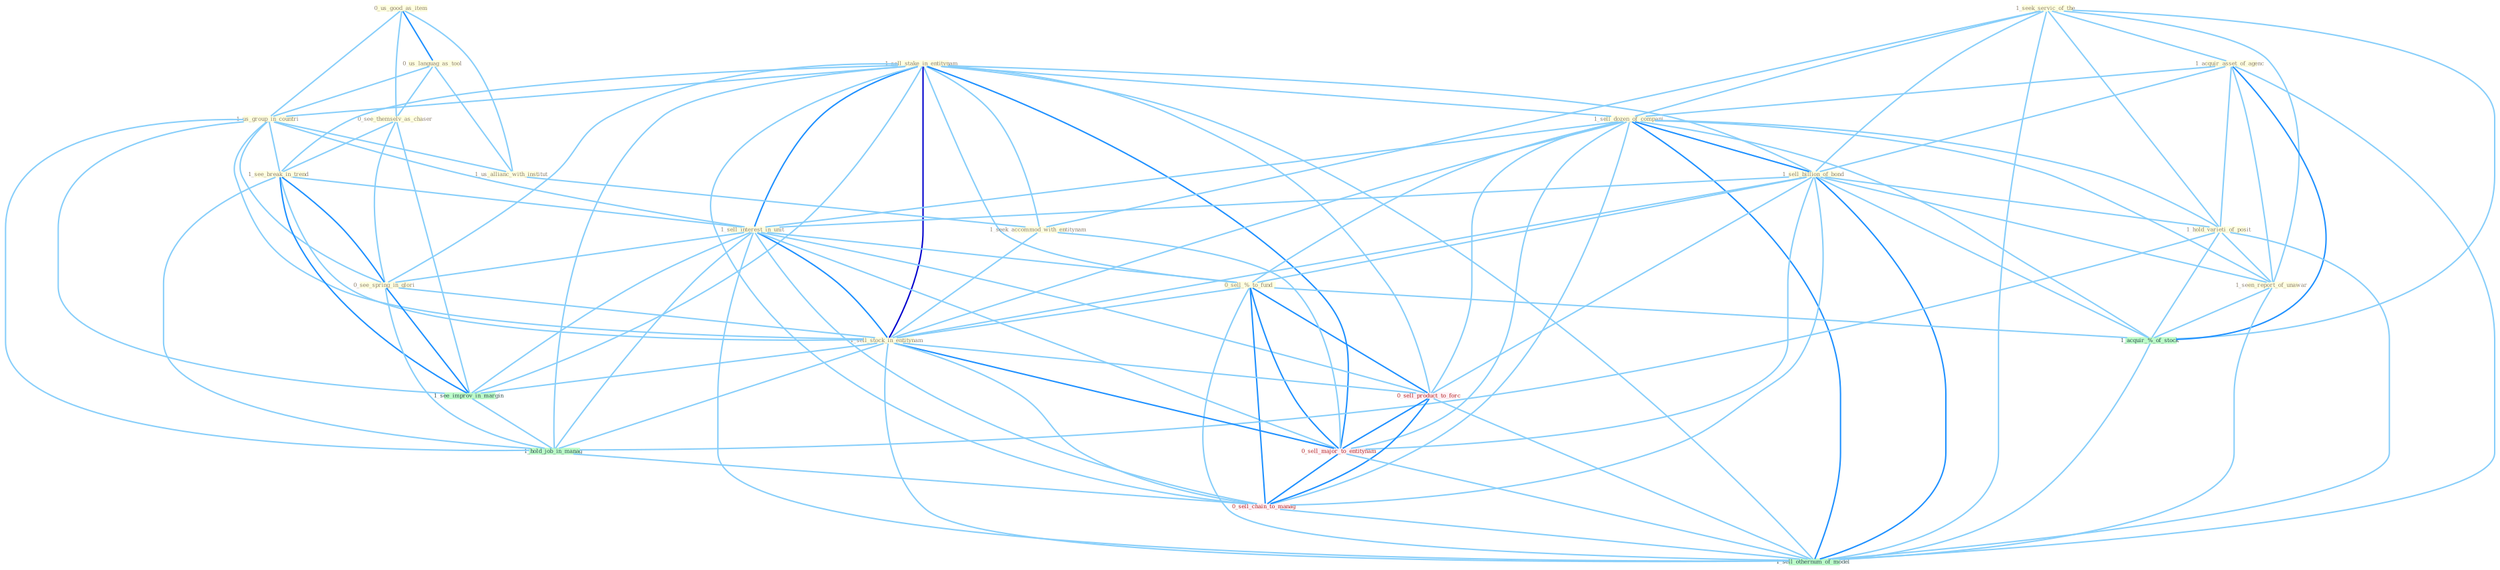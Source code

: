 Graph G{ 
    node
    [shape=polygon,style=filled,width=.5,height=.06,color="#BDFCC9",fixedsize=true,fontsize=4,
    fontcolor="#2f4f4f"];
    {node
    [color="#ffffe0", fontcolor="#8b7d6b"] "0_us_good_as_item " "1_sell_stake_in_entitynam " "0_us_languag_as_tool " "1_seek_servic_of_the " "1_acquir_asset_of_agenc " "0_see_themselv_as_chaser " "1_sell_dozen_of_compani " "1_sell_billion_of_bond " "1_us_group_in_countri " "1_see_break_in_trend " "1_us_allianc_with_institut " "1_sell_interest_in_unit " "0_sell_%_to_fund " "1_hold_varieti_of_posit " "1_seek_accommod_with_entitynam " "0_see_spring_in_glori " "1_seen_report_of_unawar " "1_sell_stock_in_entitynam "}
{node [color="#fff0f5", fontcolor="#b22222"] "0_sell_product_to_forc " "0_sell_major_to_entitynam " "0_sell_chain_to_manag "}
edge [color="#B0E2FF"];

	"0_us_good_as_item " -- "0_us_languag_as_tool " [w="2", color="#1e90ff" , len=0.8];
	"0_us_good_as_item " -- "0_see_themselv_as_chaser " [w="1", color="#87cefa" ];
	"0_us_good_as_item " -- "1_us_group_in_countri " [w="1", color="#87cefa" ];
	"0_us_good_as_item " -- "1_us_allianc_with_institut " [w="1", color="#87cefa" ];
	"1_sell_stake_in_entitynam " -- "1_sell_dozen_of_compani " [w="1", color="#87cefa" ];
	"1_sell_stake_in_entitynam " -- "1_sell_billion_of_bond " [w="1", color="#87cefa" ];
	"1_sell_stake_in_entitynam " -- "1_us_group_in_countri " [w="1", color="#87cefa" ];
	"1_sell_stake_in_entitynam " -- "1_see_break_in_trend " [w="1", color="#87cefa" ];
	"1_sell_stake_in_entitynam " -- "1_sell_interest_in_unit " [w="2", color="#1e90ff" , len=0.8];
	"1_sell_stake_in_entitynam " -- "0_sell_%_to_fund " [w="1", color="#87cefa" ];
	"1_sell_stake_in_entitynam " -- "1_seek_accommod_with_entitynam " [w="1", color="#87cefa" ];
	"1_sell_stake_in_entitynam " -- "0_see_spring_in_glori " [w="1", color="#87cefa" ];
	"1_sell_stake_in_entitynam " -- "1_sell_stock_in_entitynam " [w="3", color="#0000cd" , len=0.6];
	"1_sell_stake_in_entitynam " -- "1_see_improv_in_margin " [w="1", color="#87cefa" ];
	"1_sell_stake_in_entitynam " -- "1_hold_job_in_manag " [w="1", color="#87cefa" ];
	"1_sell_stake_in_entitynam " -- "0_sell_product_to_forc " [w="1", color="#87cefa" ];
	"1_sell_stake_in_entitynam " -- "0_sell_major_to_entitynam " [w="2", color="#1e90ff" , len=0.8];
	"1_sell_stake_in_entitynam " -- "0_sell_chain_to_manag " [w="1", color="#87cefa" ];
	"1_sell_stake_in_entitynam " -- "1_sell_othernum_of_model " [w="1", color="#87cefa" ];
	"0_us_languag_as_tool " -- "0_see_themselv_as_chaser " [w="1", color="#87cefa" ];
	"0_us_languag_as_tool " -- "1_us_group_in_countri " [w="1", color="#87cefa" ];
	"0_us_languag_as_tool " -- "1_us_allianc_with_institut " [w="1", color="#87cefa" ];
	"1_seek_servic_of_the " -- "1_acquir_asset_of_agenc " [w="1", color="#87cefa" ];
	"1_seek_servic_of_the " -- "1_sell_dozen_of_compani " [w="1", color="#87cefa" ];
	"1_seek_servic_of_the " -- "1_sell_billion_of_bond " [w="1", color="#87cefa" ];
	"1_seek_servic_of_the " -- "1_hold_varieti_of_posit " [w="1", color="#87cefa" ];
	"1_seek_servic_of_the " -- "1_seek_accommod_with_entitynam " [w="1", color="#87cefa" ];
	"1_seek_servic_of_the " -- "1_seen_report_of_unawar " [w="1", color="#87cefa" ];
	"1_seek_servic_of_the " -- "1_acquir_%_of_stock " [w="1", color="#87cefa" ];
	"1_seek_servic_of_the " -- "1_sell_othernum_of_model " [w="1", color="#87cefa" ];
	"1_acquir_asset_of_agenc " -- "1_sell_dozen_of_compani " [w="1", color="#87cefa" ];
	"1_acquir_asset_of_agenc " -- "1_sell_billion_of_bond " [w="1", color="#87cefa" ];
	"1_acquir_asset_of_agenc " -- "1_hold_varieti_of_posit " [w="1", color="#87cefa" ];
	"1_acquir_asset_of_agenc " -- "1_seen_report_of_unawar " [w="1", color="#87cefa" ];
	"1_acquir_asset_of_agenc " -- "1_acquir_%_of_stock " [w="2", color="#1e90ff" , len=0.8];
	"1_acquir_asset_of_agenc " -- "1_sell_othernum_of_model " [w="1", color="#87cefa" ];
	"0_see_themselv_as_chaser " -- "1_see_break_in_trend " [w="1", color="#87cefa" ];
	"0_see_themselv_as_chaser " -- "0_see_spring_in_glori " [w="1", color="#87cefa" ];
	"0_see_themselv_as_chaser " -- "1_see_improv_in_margin " [w="1", color="#87cefa" ];
	"1_sell_dozen_of_compani " -- "1_sell_billion_of_bond " [w="2", color="#1e90ff" , len=0.8];
	"1_sell_dozen_of_compani " -- "1_sell_interest_in_unit " [w="1", color="#87cefa" ];
	"1_sell_dozen_of_compani " -- "0_sell_%_to_fund " [w="1", color="#87cefa" ];
	"1_sell_dozen_of_compani " -- "1_hold_varieti_of_posit " [w="1", color="#87cefa" ];
	"1_sell_dozen_of_compani " -- "1_seen_report_of_unawar " [w="1", color="#87cefa" ];
	"1_sell_dozen_of_compani " -- "1_sell_stock_in_entitynam " [w="1", color="#87cefa" ];
	"1_sell_dozen_of_compani " -- "1_acquir_%_of_stock " [w="1", color="#87cefa" ];
	"1_sell_dozen_of_compani " -- "0_sell_product_to_forc " [w="1", color="#87cefa" ];
	"1_sell_dozen_of_compani " -- "0_sell_major_to_entitynam " [w="1", color="#87cefa" ];
	"1_sell_dozen_of_compani " -- "0_sell_chain_to_manag " [w="1", color="#87cefa" ];
	"1_sell_dozen_of_compani " -- "1_sell_othernum_of_model " [w="2", color="#1e90ff" , len=0.8];
	"1_sell_billion_of_bond " -- "1_sell_interest_in_unit " [w="1", color="#87cefa" ];
	"1_sell_billion_of_bond " -- "0_sell_%_to_fund " [w="1", color="#87cefa" ];
	"1_sell_billion_of_bond " -- "1_hold_varieti_of_posit " [w="1", color="#87cefa" ];
	"1_sell_billion_of_bond " -- "1_seen_report_of_unawar " [w="1", color="#87cefa" ];
	"1_sell_billion_of_bond " -- "1_sell_stock_in_entitynam " [w="1", color="#87cefa" ];
	"1_sell_billion_of_bond " -- "1_acquir_%_of_stock " [w="1", color="#87cefa" ];
	"1_sell_billion_of_bond " -- "0_sell_product_to_forc " [w="1", color="#87cefa" ];
	"1_sell_billion_of_bond " -- "0_sell_major_to_entitynam " [w="1", color="#87cefa" ];
	"1_sell_billion_of_bond " -- "0_sell_chain_to_manag " [w="1", color="#87cefa" ];
	"1_sell_billion_of_bond " -- "1_sell_othernum_of_model " [w="2", color="#1e90ff" , len=0.8];
	"1_us_group_in_countri " -- "1_see_break_in_trend " [w="1", color="#87cefa" ];
	"1_us_group_in_countri " -- "1_us_allianc_with_institut " [w="1", color="#87cefa" ];
	"1_us_group_in_countri " -- "1_sell_interest_in_unit " [w="1", color="#87cefa" ];
	"1_us_group_in_countri " -- "0_see_spring_in_glori " [w="1", color="#87cefa" ];
	"1_us_group_in_countri " -- "1_sell_stock_in_entitynam " [w="1", color="#87cefa" ];
	"1_us_group_in_countri " -- "1_see_improv_in_margin " [w="1", color="#87cefa" ];
	"1_us_group_in_countri " -- "1_hold_job_in_manag " [w="1", color="#87cefa" ];
	"1_see_break_in_trend " -- "1_sell_interest_in_unit " [w="1", color="#87cefa" ];
	"1_see_break_in_trend " -- "0_see_spring_in_glori " [w="2", color="#1e90ff" , len=0.8];
	"1_see_break_in_trend " -- "1_sell_stock_in_entitynam " [w="1", color="#87cefa" ];
	"1_see_break_in_trend " -- "1_see_improv_in_margin " [w="2", color="#1e90ff" , len=0.8];
	"1_see_break_in_trend " -- "1_hold_job_in_manag " [w="1", color="#87cefa" ];
	"1_us_allianc_with_institut " -- "1_seek_accommod_with_entitynam " [w="1", color="#87cefa" ];
	"1_sell_interest_in_unit " -- "0_sell_%_to_fund " [w="1", color="#87cefa" ];
	"1_sell_interest_in_unit " -- "0_see_spring_in_glori " [w="1", color="#87cefa" ];
	"1_sell_interest_in_unit " -- "1_sell_stock_in_entitynam " [w="2", color="#1e90ff" , len=0.8];
	"1_sell_interest_in_unit " -- "1_see_improv_in_margin " [w="1", color="#87cefa" ];
	"1_sell_interest_in_unit " -- "1_hold_job_in_manag " [w="1", color="#87cefa" ];
	"1_sell_interest_in_unit " -- "0_sell_product_to_forc " [w="1", color="#87cefa" ];
	"1_sell_interest_in_unit " -- "0_sell_major_to_entitynam " [w="1", color="#87cefa" ];
	"1_sell_interest_in_unit " -- "0_sell_chain_to_manag " [w="1", color="#87cefa" ];
	"1_sell_interest_in_unit " -- "1_sell_othernum_of_model " [w="1", color="#87cefa" ];
	"0_sell_%_to_fund " -- "1_sell_stock_in_entitynam " [w="1", color="#87cefa" ];
	"0_sell_%_to_fund " -- "1_acquir_%_of_stock " [w="1", color="#87cefa" ];
	"0_sell_%_to_fund " -- "0_sell_product_to_forc " [w="2", color="#1e90ff" , len=0.8];
	"0_sell_%_to_fund " -- "0_sell_major_to_entitynam " [w="2", color="#1e90ff" , len=0.8];
	"0_sell_%_to_fund " -- "0_sell_chain_to_manag " [w="2", color="#1e90ff" , len=0.8];
	"0_sell_%_to_fund " -- "1_sell_othernum_of_model " [w="1", color="#87cefa" ];
	"1_hold_varieti_of_posit " -- "1_seen_report_of_unawar " [w="1", color="#87cefa" ];
	"1_hold_varieti_of_posit " -- "1_acquir_%_of_stock " [w="1", color="#87cefa" ];
	"1_hold_varieti_of_posit " -- "1_hold_job_in_manag " [w="1", color="#87cefa" ];
	"1_hold_varieti_of_posit " -- "1_sell_othernum_of_model " [w="1", color="#87cefa" ];
	"1_seek_accommod_with_entitynam " -- "1_sell_stock_in_entitynam " [w="1", color="#87cefa" ];
	"1_seek_accommod_with_entitynam " -- "0_sell_major_to_entitynam " [w="1", color="#87cefa" ];
	"0_see_spring_in_glori " -- "1_sell_stock_in_entitynam " [w="1", color="#87cefa" ];
	"0_see_spring_in_glori " -- "1_see_improv_in_margin " [w="2", color="#1e90ff" , len=0.8];
	"0_see_spring_in_glori " -- "1_hold_job_in_manag " [w="1", color="#87cefa" ];
	"1_seen_report_of_unawar " -- "1_acquir_%_of_stock " [w="1", color="#87cefa" ];
	"1_seen_report_of_unawar " -- "1_sell_othernum_of_model " [w="1", color="#87cefa" ];
	"1_sell_stock_in_entitynam " -- "1_see_improv_in_margin " [w="1", color="#87cefa" ];
	"1_sell_stock_in_entitynam " -- "1_hold_job_in_manag " [w="1", color="#87cefa" ];
	"1_sell_stock_in_entitynam " -- "0_sell_product_to_forc " [w="1", color="#87cefa" ];
	"1_sell_stock_in_entitynam " -- "0_sell_major_to_entitynam " [w="2", color="#1e90ff" , len=0.8];
	"1_sell_stock_in_entitynam " -- "0_sell_chain_to_manag " [w="1", color="#87cefa" ];
	"1_sell_stock_in_entitynam " -- "1_sell_othernum_of_model " [w="1", color="#87cefa" ];
	"1_see_improv_in_margin " -- "1_hold_job_in_manag " [w="1", color="#87cefa" ];
	"1_acquir_%_of_stock " -- "1_sell_othernum_of_model " [w="1", color="#87cefa" ];
	"1_hold_job_in_manag " -- "0_sell_chain_to_manag " [w="1", color="#87cefa" ];
	"0_sell_product_to_forc " -- "0_sell_major_to_entitynam " [w="2", color="#1e90ff" , len=0.8];
	"0_sell_product_to_forc " -- "0_sell_chain_to_manag " [w="2", color="#1e90ff" , len=0.8];
	"0_sell_product_to_forc " -- "1_sell_othernum_of_model " [w="1", color="#87cefa" ];
	"0_sell_major_to_entitynam " -- "0_sell_chain_to_manag " [w="2", color="#1e90ff" , len=0.8];
	"0_sell_major_to_entitynam " -- "1_sell_othernum_of_model " [w="1", color="#87cefa" ];
	"0_sell_chain_to_manag " -- "1_sell_othernum_of_model " [w="1", color="#87cefa" ];
}